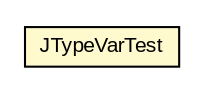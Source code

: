 #!/usr/local/bin/dot
#
# Class diagram 
# Generated by UMLGraph version 5.1 (http://www.umlgraph.org/)
#

digraph G {
	edge [fontname="arial",fontsize=10,labelfontname="arial",labelfontsize=10];
	node [fontname="arial",fontsize=10,shape=plaintext];
	nodesep=0.25;
	ranksep=0.5;
	// com.helger.jcodemodel.JTypeVarTest
	c291 [label=<<table title="com.helger.jcodemodel.JTypeVarTest" border="0" cellborder="1" cellspacing="0" cellpadding="2" port="p" bgcolor="lemonChiffon" href="./JTypeVarTest.html">
		<tr><td><table border="0" cellspacing="0" cellpadding="1">
<tr><td align="center" balign="center"> JTypeVarTest </td></tr>
		</table></td></tr>
		</table>>, fontname="arial", fontcolor="black", fontsize=10.0];
}

